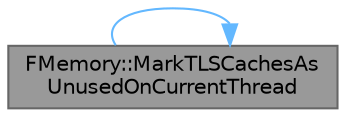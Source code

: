 digraph "FMemory::MarkTLSCachesAsUnusedOnCurrentThread"
{
 // INTERACTIVE_SVG=YES
 // LATEX_PDF_SIZE
  bgcolor="transparent";
  edge [fontname=Helvetica,fontsize=10,labelfontname=Helvetica,labelfontsize=10];
  node [fontname=Helvetica,fontsize=10,shape=box,height=0.2,width=0.4];
  rankdir="LR";
  Node1 [id="Node000001",label="FMemory::MarkTLSCachesAs\lUnusedOnCurrentThread",height=0.2,width=0.4,color="gray40", fillcolor="grey60", style="filled", fontcolor="black",tooltip="Mark TLS caches for current thread as unused."];
  Node1 -> Node1 [id="edge1_Node000001_Node000001",color="steelblue1",style="solid",tooltip=" "];
}
